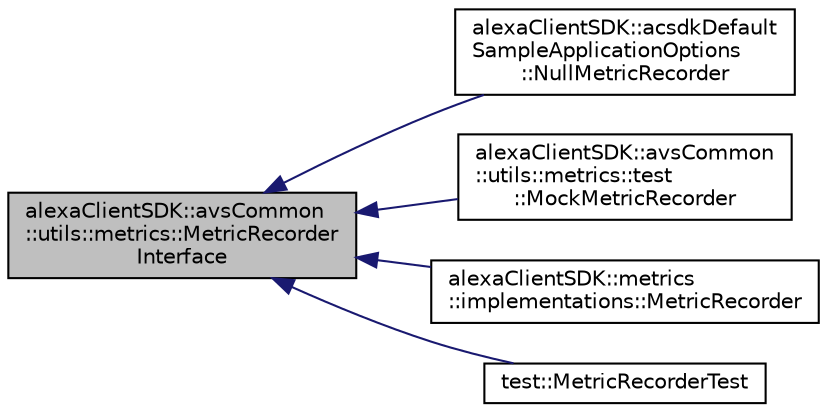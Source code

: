 digraph "alexaClientSDK::avsCommon::utils::metrics::MetricRecorderInterface"
{
 // LATEX_PDF_SIZE
  edge [fontname="Helvetica",fontsize="10",labelfontname="Helvetica",labelfontsize="10"];
  node [fontname="Helvetica",fontsize="10",shape=record];
  rankdir="LR";
  Node1 [label="alexaClientSDK::avsCommon\l::utils::metrics::MetricRecorder\lInterface",height=0.2,width=0.4,color="black", fillcolor="grey75", style="filled", fontcolor="black",tooltip=" "];
  Node1 -> Node2 [dir="back",color="midnightblue",fontsize="10",style="solid",fontname="Helvetica"];
  Node2 [label="alexaClientSDK::acsdkDefault\lSampleApplicationOptions\l::NullMetricRecorder",height=0.2,width=0.4,color="black", fillcolor="white", style="filled",URL="$classalexa_client_s_d_k_1_1acsdk_default_sample_application_options_1_1_null_metric_recorder.html",tooltip=" "];
  Node1 -> Node3 [dir="back",color="midnightblue",fontsize="10",style="solid",fontname="Helvetica"];
  Node3 [label="alexaClientSDK::avsCommon\l::utils::metrics::test\l::MockMetricRecorder",height=0.2,width=0.4,color="black", fillcolor="white", style="filled",URL="$classalexa_client_s_d_k_1_1avs_common_1_1utils_1_1metrics_1_1test_1_1_mock_metric_recorder.html",tooltip=" "];
  Node1 -> Node4 [dir="back",color="midnightblue",fontsize="10",style="solid",fontname="Helvetica"];
  Node4 [label="alexaClientSDK::metrics\l::implementations::MetricRecorder",height=0.2,width=0.4,color="black", fillcolor="white", style="filled",URL="$classalexa_client_s_d_k_1_1metrics_1_1implementations_1_1_metric_recorder.html",tooltip=" "];
  Node1 -> Node5 [dir="back",color="midnightblue",fontsize="10",style="solid",fontname="Helvetica"];
  Node5 [label="test::MetricRecorderTest",height=0.2,width=0.4,color="black", fillcolor="white", style="filled",URL="$classtest_1_1_metric_recorder_test.html",tooltip=" "];
}
